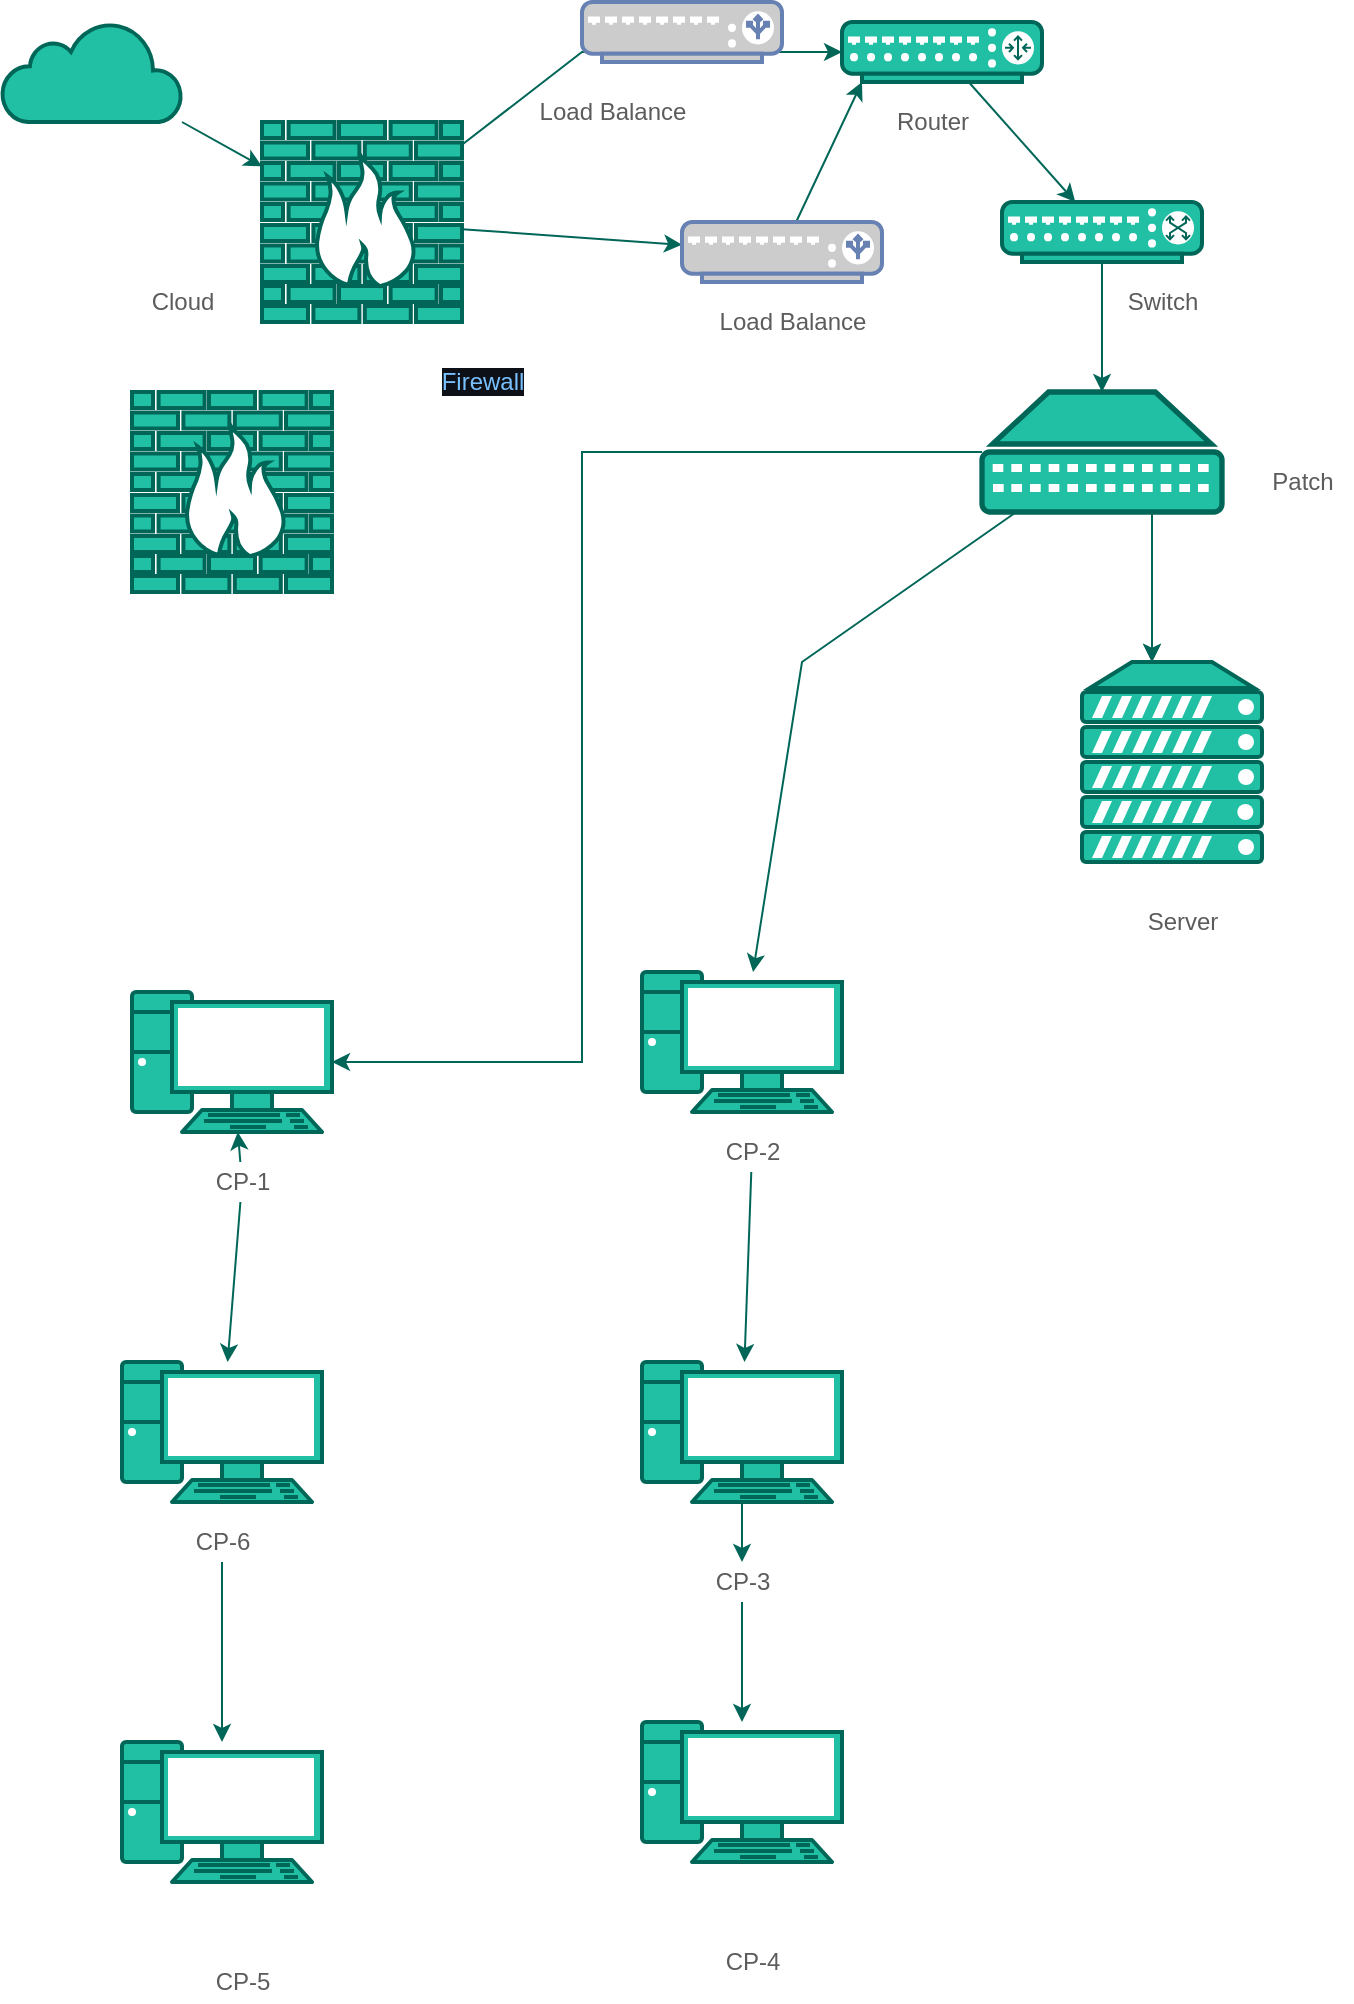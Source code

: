 <mxfile version="14.9.5" type="github">
  <diagram id="OqGBDC_Zstm0jYTMuQl1" name="Page-1">
    <mxGraphModel dx="716" dy="1131" grid="1" gridSize="10" guides="1" tooltips="1" connect="1" arrows="1" fold="1" page="1" pageScale="1" pageWidth="850" pageHeight="1100" math="0" shadow="0">
      <root>
        <mxCell id="0" />
        <mxCell id="1" parent="0" />
        <mxCell id="3Mv4m6igqVwUD6bReDEp-1" value="" style="fontColor=#5C5C5C;verticalAlign=top;verticalLabelPosition=bottom;labelPosition=center;align=center;html=1;outlineConnect=0;fillColor=#21C0A5;strokeColor=#006658;gradientDirection=north;strokeWidth=2;shape=mxgraph.networks.pc;" parent="1" vertex="1">
          <mxGeometry x="75" y="515" width="100" height="70" as="geometry" />
        </mxCell>
        <mxCell id="3Mv4m6igqVwUD6bReDEp-11" value="" style="edgeStyle=none;rounded=0;orthogonalLoop=1;jettySize=auto;html=1;strokeColor=#006658;fontColor=#5C5C5C;" parent="1" source="3Mv4m6igqVwUD6bReDEp-2" target="3Mv4m6igqVwUD6bReDEp-4" edge="1">
          <mxGeometry relative="1" as="geometry" />
        </mxCell>
        <mxCell id="3Mv4m6igqVwUD6bReDEp-2" value="" style="fontColor=#5C5C5C;verticalAlign=top;verticalLabelPosition=bottom;labelPosition=center;align=center;html=1;outlineConnect=0;fillColor=#21C0A5;strokeColor=#006658;gradientDirection=north;strokeWidth=2;shape=mxgraph.networks.router;" parent="1" vertex="1">
          <mxGeometry x="430" y="30" width="100" height="30" as="geometry" />
        </mxCell>
        <mxCell id="3Mv4m6igqVwUD6bReDEp-15" value="" style="edgeStyle=elbowEdgeStyle;rounded=0;orthogonalLoop=1;jettySize=auto;html=1;strokeColor=#006658;fontColor=#5C5C5C;" parent="1" source="3Mv4m6igqVwUD6bReDEp-4" target="3Mv4m6igqVwUD6bReDEp-14" edge="1">
          <mxGeometry relative="1" as="geometry" />
        </mxCell>
        <mxCell id="3Mv4m6igqVwUD6bReDEp-4" value="" style="fontColor=#5C5C5C;verticalAlign=top;verticalLabelPosition=bottom;labelPosition=center;align=center;html=1;outlineConnect=0;fillColor=#21C0A5;strokeColor=#006658;gradientDirection=north;strokeWidth=2;shape=mxgraph.networks.switch;" parent="1" vertex="1">
          <mxGeometry x="510" y="120" width="100" height="30" as="geometry" />
        </mxCell>
        <mxCell id="3Mv4m6igqVwUD6bReDEp-5" value="" style="fontColor=#5C5C5C;verticalAlign=top;verticalLabelPosition=bottom;labelPosition=center;align=center;html=1;outlineConnect=0;fillColor=#21C0A5;strokeColor=#006658;gradientDirection=north;strokeWidth=2;shape=mxgraph.networks.server;" parent="1" vertex="1">
          <mxGeometry x="550" y="350" width="90" height="100" as="geometry" />
        </mxCell>
        <mxCell id="3Mv4m6igqVwUD6bReDEp-10" value="" style="edgeStyle=none;rounded=0;orthogonalLoop=1;jettySize=auto;html=1;strokeColor=#006658;fontColor=#5C5C5C;" parent="1" source="3Mv4m6igqVwUD6bReDEp-6" target="3Mv4m6igqVwUD6bReDEp-2" edge="1">
          <mxGeometry relative="1" as="geometry">
            <Array as="points">
              <mxPoint x="300" y="45" />
            </Array>
          </mxGeometry>
        </mxCell>
        <mxCell id="8JBKKvGhWpqiAWxiJutg-22" value="" style="edgeStyle=none;rounded=1;sketch=0;orthogonalLoop=1;jettySize=auto;html=1;fontColor=#5C5C5C;strokeColor=#006658;fillColor=#21C0A5;" edge="1" parent="1" source="3Mv4m6igqVwUD6bReDEp-6" target="8JBKKvGhWpqiAWxiJutg-7">
          <mxGeometry relative="1" as="geometry" />
        </mxCell>
        <mxCell id="3Mv4m6igqVwUD6bReDEp-6" value="" style="fontColor=#5C5C5C;verticalAlign=top;verticalLabelPosition=bottom;labelPosition=center;align=center;html=1;outlineConnect=0;fillColor=#21C0A5;strokeColor=#006658;gradientDirection=north;strokeWidth=2;shape=mxgraph.networks.firewall;" parent="1" vertex="1">
          <mxGeometry x="140" y="80" width="100" height="100" as="geometry" />
        </mxCell>
        <mxCell id="3Mv4m6igqVwUD6bReDEp-9" value="" style="edgeStyle=none;rounded=0;orthogonalLoop=1;jettySize=auto;html=1;strokeColor=#006658;fontColor=#5C5C5C;" parent="1" source="3Mv4m6igqVwUD6bReDEp-7" target="3Mv4m6igqVwUD6bReDEp-6" edge="1">
          <mxGeometry relative="1" as="geometry" />
        </mxCell>
        <mxCell id="3Mv4m6igqVwUD6bReDEp-7" value="" style="html=1;outlineConnect=0;fillColor=#21C0A5;strokeColor=#006658;gradientDirection=north;strokeWidth=2;shape=mxgraph.networks.cloud;fontColor=#5C5C5C;" parent="1" vertex="1">
          <mxGeometry x="10" y="30" width="90" height="50" as="geometry" />
        </mxCell>
        <mxCell id="3Mv4m6igqVwUD6bReDEp-8" value="" style="fontColor=#5C5C5C;verticalAlign=top;verticalLabelPosition=bottom;labelPosition=center;align=center;html=1;outlineConnect=0;fillColor=#21C0A5;strokeColor=#006658;gradientDirection=north;strokeWidth=2;shape=mxgraph.networks.pc;" parent="1" vertex="1">
          <mxGeometry x="330" y="505" width="100" height="70" as="geometry" />
        </mxCell>
        <mxCell id="3Mv4m6igqVwUD6bReDEp-16" style="edgeStyle=elbowEdgeStyle;rounded=0;orthogonalLoop=1;jettySize=auto;html=1;strokeColor=#006658;fontColor=#5C5C5C;" parent="1" source="3Mv4m6igqVwUD6bReDEp-14" target="3Mv4m6igqVwUD6bReDEp-1" edge="1">
          <mxGeometry relative="1" as="geometry">
            <mxPoint x="150" y="290" as="targetPoint" />
            <Array as="points">
              <mxPoint x="300" y="400" />
            </Array>
          </mxGeometry>
        </mxCell>
        <mxCell id="3Mv4m6igqVwUD6bReDEp-17" value="" style="edgeStyle=elbowEdgeStyle;rounded=0;orthogonalLoop=1;jettySize=auto;html=1;strokeColor=#006658;fontColor=#5C5C5C;" parent="1" source="3Mv4m6igqVwUD6bReDEp-14" target="3Mv4m6igqVwUD6bReDEp-5" edge="1">
          <mxGeometry relative="1" as="geometry" />
        </mxCell>
        <mxCell id="3Mv4m6igqVwUD6bReDEp-18" value="" style="edgeStyle=elbowEdgeStyle;rounded=0;orthogonalLoop=1;jettySize=auto;html=1;strokeColor=#006658;fontColor=#5C5C5C;" parent="1" source="3Mv4m6igqVwUD6bReDEp-14" target="3Mv4m6igqVwUD6bReDEp-5" edge="1">
          <mxGeometry relative="1" as="geometry" />
        </mxCell>
        <mxCell id="3Mv4m6igqVwUD6bReDEp-27" value="" style="edgeStyle=none;rounded=0;orthogonalLoop=1;jettySize=auto;html=1;strokeColor=#006658;fontColor=#5C5C5C;" parent="1" source="3Mv4m6igqVwUD6bReDEp-14" target="3Mv4m6igqVwUD6bReDEp-8" edge="1">
          <mxGeometry relative="1" as="geometry">
            <mxPoint x="430" y="360" as="targetPoint" />
            <Array as="points">
              <mxPoint x="410" y="350" />
            </Array>
          </mxGeometry>
        </mxCell>
        <mxCell id="3Mv4m6igqVwUD6bReDEp-14" value="" style="fontColor=#5C5C5C;verticalAlign=top;verticalLabelPosition=bottom;labelPosition=center;align=center;html=1;outlineConnect=0;fillColor=#21C0A5;strokeColor=#006658;gradientColor=none;gradientDirection=north;strokeWidth=2;shape=mxgraph.networks.patch_panel;fontFamily=Helvetica;fontSize=12;" parent="1" vertex="1">
          <mxGeometry x="500" y="215" width="120" height="60" as="geometry" />
        </mxCell>
        <mxCell id="8JBKKvGhWpqiAWxiJutg-17" value="" style="edgeStyle=none;rounded=1;sketch=0;orthogonalLoop=1;jettySize=auto;html=1;fontColor=#5C5C5C;strokeColor=#006658;fillColor=#21C0A5;" edge="1" parent="1" source="3Mv4m6igqVwUD6bReDEp-19" target="8JBKKvGhWpqiAWxiJutg-3">
          <mxGeometry relative="1" as="geometry" />
        </mxCell>
        <mxCell id="3Mv4m6igqVwUD6bReDEp-19" value="CP-2" style="text;html=1;resizable=0;autosize=1;align=center;verticalAlign=middle;points=[];fillColor=none;strokeColor=none;rounded=0;fontColor=#5C5C5C;" parent="1" vertex="1">
          <mxGeometry x="365" y="585" width="40" height="20" as="geometry" />
        </mxCell>
        <mxCell id="8JBKKvGhWpqiAWxiJutg-14" value="" style="edgeStyle=none;rounded=1;sketch=0;orthogonalLoop=1;jettySize=auto;html=1;fontColor=#5C5C5C;strokeColor=#006658;fillColor=#21C0A5;" edge="1" parent="1" source="3Mv4m6igqVwUD6bReDEp-20" target="3Mv4m6igqVwUD6bReDEp-1">
          <mxGeometry relative="1" as="geometry" />
        </mxCell>
        <mxCell id="8JBKKvGhWpqiAWxiJutg-15" value="" style="edgeStyle=none;rounded=1;sketch=0;orthogonalLoop=1;jettySize=auto;html=1;fontColor=#5C5C5C;strokeColor=#006658;fillColor=#21C0A5;" edge="1" parent="1" source="3Mv4m6igqVwUD6bReDEp-20" target="8JBKKvGhWpqiAWxiJutg-1">
          <mxGeometry relative="1" as="geometry" />
        </mxCell>
        <mxCell id="3Mv4m6igqVwUD6bReDEp-20" value="CP-1" style="text;html=1;resizable=0;autosize=1;align=center;verticalAlign=middle;points=[];fillColor=none;strokeColor=none;rounded=0;fontColor=#5C5C5C;" parent="1" vertex="1">
          <mxGeometry x="110" y="600" width="40" height="20" as="geometry" />
        </mxCell>
        <mxCell id="3Mv4m6igqVwUD6bReDEp-21" value="Cloud" style="text;html=1;resizable=0;autosize=1;align=center;verticalAlign=middle;points=[];fillColor=none;strokeColor=none;rounded=0;fontColor=#5C5C5C;" parent="1" vertex="1">
          <mxGeometry x="75" y="160" width="50" height="20" as="geometry" />
        </mxCell>
        <mxCell id="3Mv4m6igqVwUD6bReDEp-22" value="&lt;span style=&quot;font-style: normal ; font-weight: normal ; letter-spacing: normal ; text-indent: 0px ; text-transform: none ; word-spacing: 0px ; text-decoration: none ; color: rgb(121 , 192 , 255) ; font-size: 12px ; background-color: rgb(13 , 17 , 23) ; float: none ; display: inline&quot;&gt;Firewall&lt;/span&gt;" style="text;html=1;resizable=0;autosize=1;align=center;verticalAlign=middle;points=[];fillColor=none;strokeColor=none;rounded=0;fontColor=#5C5C5C;" parent="1" vertex="1">
          <mxGeometry x="220" y="200" width="60" height="20" as="geometry" />
        </mxCell>
        <mxCell id="3Mv4m6igqVwUD6bReDEp-23" value="Router" style="text;html=1;resizable=0;autosize=1;align=center;verticalAlign=middle;points=[];fillColor=none;strokeColor=none;rounded=0;fontColor=#5C5C5C;" parent="1" vertex="1">
          <mxGeometry x="450" y="70" width="50" height="20" as="geometry" />
        </mxCell>
        <mxCell id="3Mv4m6igqVwUD6bReDEp-25" value="Server" style="text;html=1;resizable=0;autosize=1;align=center;verticalAlign=middle;points=[];fillColor=none;strokeColor=none;rounded=0;fontColor=#5C5C5C;" parent="1" vertex="1">
          <mxGeometry x="575" y="470" width="50" height="20" as="geometry" />
        </mxCell>
        <mxCell id="3Mv4m6igqVwUD6bReDEp-26" value="Switch" style="text;html=1;resizable=0;autosize=1;align=center;verticalAlign=middle;points=[];fillColor=none;strokeColor=none;rounded=0;fontColor=#5C5C5C;" parent="1" vertex="1">
          <mxGeometry x="565" y="160" width="50" height="20" as="geometry" />
        </mxCell>
        <mxCell id="3Mv4m6igqVwUD6bReDEp-28" value="Patch" style="text;html=1;resizable=0;autosize=1;align=center;verticalAlign=middle;points=[];fillColor=none;strokeColor=none;rounded=0;sketch=0;fontColor=#5C5C5C;" parent="1" vertex="1">
          <mxGeometry x="635" y="250" width="50" height="20" as="geometry" />
        </mxCell>
        <mxCell id="8JBKKvGhWpqiAWxiJutg-1" value="" style="fontColor=#5C5C5C;verticalAlign=top;verticalLabelPosition=bottom;labelPosition=center;align=center;html=1;outlineConnect=0;fillColor=#21C0A5;strokeColor=#006658;gradientDirection=north;strokeWidth=2;shape=mxgraph.networks.pc;" vertex="1" parent="1">
          <mxGeometry x="70" y="700" width="100" height="70" as="geometry" />
        </mxCell>
        <mxCell id="8JBKKvGhWpqiAWxiJutg-2" value="" style="fontColor=#5C5C5C;verticalAlign=top;verticalLabelPosition=bottom;labelPosition=center;align=center;html=1;outlineConnect=0;fillColor=#21C0A5;strokeColor=#006658;gradientDirection=north;strokeWidth=2;shape=mxgraph.networks.pc;" vertex="1" parent="1">
          <mxGeometry x="70" y="890" width="100" height="70" as="geometry" />
        </mxCell>
        <mxCell id="8JBKKvGhWpqiAWxiJutg-20" value="" style="edgeStyle=none;rounded=1;sketch=0;orthogonalLoop=1;jettySize=auto;html=1;fontColor=#5C5C5C;strokeColor=#006658;fillColor=#21C0A5;" edge="1" parent="1" source="8JBKKvGhWpqiAWxiJutg-3" target="8JBKKvGhWpqiAWxiJutg-11">
          <mxGeometry relative="1" as="geometry" />
        </mxCell>
        <mxCell id="8JBKKvGhWpqiAWxiJutg-3" value="" style="fontColor=#5C5C5C;verticalAlign=top;verticalLabelPosition=bottom;labelPosition=center;align=center;html=1;outlineConnect=0;fillColor=#21C0A5;strokeColor=#006658;gradientDirection=north;strokeWidth=2;shape=mxgraph.networks.pc;" vertex="1" parent="1">
          <mxGeometry x="330" y="700" width="100" height="70" as="geometry" />
        </mxCell>
        <mxCell id="8JBKKvGhWpqiAWxiJutg-4" value="" style="fontColor=#5C5C5C;verticalAlign=top;verticalLabelPosition=bottom;labelPosition=center;align=center;html=1;outlineConnect=0;fillColor=#21C0A5;strokeColor=#006658;gradientDirection=north;strokeWidth=2;shape=mxgraph.networks.pc;" vertex="1" parent="1">
          <mxGeometry x="330" y="880" width="100" height="70" as="geometry" />
        </mxCell>
        <mxCell id="8JBKKvGhWpqiAWxiJutg-5" value="" style="fontColor=#5C5C5C;verticalAlign=top;verticalLabelPosition=bottom;labelPosition=center;align=center;html=1;outlineConnect=0;fillColor=#21C0A5;strokeColor=#006658;gradientDirection=north;strokeWidth=2;shape=mxgraph.networks.firewall;" vertex="1" parent="1">
          <mxGeometry x="75" y="215" width="100" height="100" as="geometry" />
        </mxCell>
        <mxCell id="8JBKKvGhWpqiAWxiJutg-6" value="" style="fontColor=#0066CC;verticalAlign=top;verticalLabelPosition=bottom;labelPosition=center;align=center;html=1;outlineConnect=0;fillColor=#CCCCCC;strokeColor=#6881B3;gradientColor=none;gradientDirection=north;strokeWidth=2;shape=mxgraph.networks.load_balancer;rounded=0;sketch=0;" vertex="1" parent="1">
          <mxGeometry x="300" y="20" width="100" height="30" as="geometry" />
        </mxCell>
        <mxCell id="8JBKKvGhWpqiAWxiJutg-23" value="" style="edgeStyle=none;rounded=1;sketch=0;orthogonalLoop=1;jettySize=auto;html=1;fontColor=#5C5C5C;strokeColor=#006658;fillColor=#21C0A5;entryX=0.1;entryY=1;entryDx=0;entryDy=0;entryPerimeter=0;" edge="1" parent="1" source="8JBKKvGhWpqiAWxiJutg-7" target="3Mv4m6igqVwUD6bReDEp-2">
          <mxGeometry relative="1" as="geometry" />
        </mxCell>
        <mxCell id="8JBKKvGhWpqiAWxiJutg-7" value="" style="fontColor=#0066CC;verticalAlign=top;verticalLabelPosition=bottom;labelPosition=center;align=center;html=1;outlineConnect=0;fillColor=#CCCCCC;strokeColor=#6881B3;gradientColor=none;gradientDirection=north;strokeWidth=2;shape=mxgraph.networks.load_balancer;rounded=0;sketch=0;" vertex="1" parent="1">
          <mxGeometry x="350" y="130" width="100" height="30" as="geometry" />
        </mxCell>
        <mxCell id="8JBKKvGhWpqiAWxiJutg-8" value="Load Balance" style="text;html=1;resizable=0;autosize=1;align=center;verticalAlign=middle;points=[];fillColor=none;strokeColor=none;rounded=0;sketch=0;fontColor=#5C5C5C;" vertex="1" parent="1">
          <mxGeometry x="360" y="170" width="90" height="20" as="geometry" />
        </mxCell>
        <mxCell id="8JBKKvGhWpqiAWxiJutg-9" value="Load Balance" style="text;html=1;resizable=0;autosize=1;align=center;verticalAlign=middle;points=[];fillColor=none;strokeColor=none;rounded=0;sketch=0;fontColor=#5C5C5C;" vertex="1" parent="1">
          <mxGeometry x="270" y="65" width="90" height="20" as="geometry" />
        </mxCell>
        <mxCell id="8JBKKvGhWpqiAWxiJutg-16" value="" style="edgeStyle=none;rounded=1;sketch=0;orthogonalLoop=1;jettySize=auto;html=1;fontColor=#5C5C5C;strokeColor=#006658;fillColor=#21C0A5;" edge="1" parent="1" source="8JBKKvGhWpqiAWxiJutg-10" target="8JBKKvGhWpqiAWxiJutg-2">
          <mxGeometry relative="1" as="geometry" />
        </mxCell>
        <mxCell id="8JBKKvGhWpqiAWxiJutg-10" value="CP-6" style="text;html=1;resizable=0;autosize=1;align=center;verticalAlign=middle;points=[];fillColor=none;strokeColor=none;rounded=0;sketch=0;fontColor=#5C5C5C;" vertex="1" parent="1">
          <mxGeometry x="100" y="780" width="40" height="20" as="geometry" />
        </mxCell>
        <mxCell id="8JBKKvGhWpqiAWxiJutg-19" value="" style="edgeStyle=none;rounded=1;sketch=0;orthogonalLoop=1;jettySize=auto;html=1;fontColor=#5C5C5C;strokeColor=#006658;fillColor=#21C0A5;" edge="1" parent="1" source="8JBKKvGhWpqiAWxiJutg-11" target="8JBKKvGhWpqiAWxiJutg-4">
          <mxGeometry relative="1" as="geometry" />
        </mxCell>
        <mxCell id="8JBKKvGhWpqiAWxiJutg-11" value="CP-3" style="text;html=1;resizable=0;autosize=1;align=center;verticalAlign=middle;points=[];fillColor=none;strokeColor=none;rounded=0;sketch=0;fontColor=#5C5C5C;" vertex="1" parent="1">
          <mxGeometry x="360" y="800" width="40" height="20" as="geometry" />
        </mxCell>
        <mxCell id="8JBKKvGhWpqiAWxiJutg-12" value="CP-4" style="text;html=1;resizable=0;autosize=1;align=center;verticalAlign=middle;points=[];fillColor=none;strokeColor=none;rounded=0;sketch=0;fontColor=#5C5C5C;" vertex="1" parent="1">
          <mxGeometry x="365" y="990" width="40" height="20" as="geometry" />
        </mxCell>
        <mxCell id="8JBKKvGhWpqiAWxiJutg-13" value="CP-5" style="text;html=1;resizable=0;autosize=1;align=center;verticalAlign=middle;points=[];fillColor=none;strokeColor=none;rounded=0;sketch=0;fontColor=#5C5C5C;" vertex="1" parent="1">
          <mxGeometry x="110" y="1000" width="40" height="20" as="geometry" />
        </mxCell>
      </root>
    </mxGraphModel>
  </diagram>
</mxfile>
